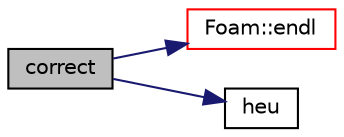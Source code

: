 digraph "correct"
{
  bgcolor="transparent";
  edge [fontname="Helvetica",fontsize="10",labelfontname="Helvetica",labelfontsize="10"];
  node [fontname="Helvetica",fontsize="10",shape=record];
  rankdir="LR";
  Node6 [label="correct",height=0.2,width=0.4,color="black", fillcolor="grey75", style="filled", fontcolor="black"];
  Node6 -> Node7 [color="midnightblue",fontsize="10",style="solid",fontname="Helvetica"];
  Node7 [label="Foam::endl",height=0.2,width=0.4,color="red",URL="$a21851.html#a2db8fe02a0d3909e9351bb4275b23ce4",tooltip="Add newline and flush stream. "];
  Node6 -> Node9 [color="midnightblue",fontsize="10",style="solid",fontname="Helvetica"];
  Node9 [label="heu",height=0.2,width=0.4,color="black",URL="$a31513.html#a32861976ba11f656b19ddff1514d50d3",tooltip="Unburnt gas enthalpy [J/kg]. "];
}
